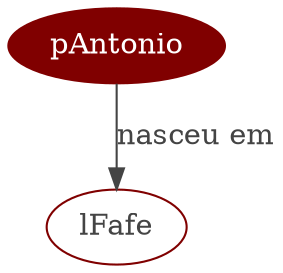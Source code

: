 
digraph mainmap2 {graph [bgcolor=transparent];"pAntonio" [URL="instancia.php?instancia=pAntonio", 
		color ="#800000",
		fontcolor = white,
		style = filled,];
"lFafe" [color="#800000", fontcolor="#444444", URL="instancia.php?instancia=lFafe"];
 "pAntonio" -> "lFafe" [label="nasceu em", color="#444444", fontcolor="#444444"];
}